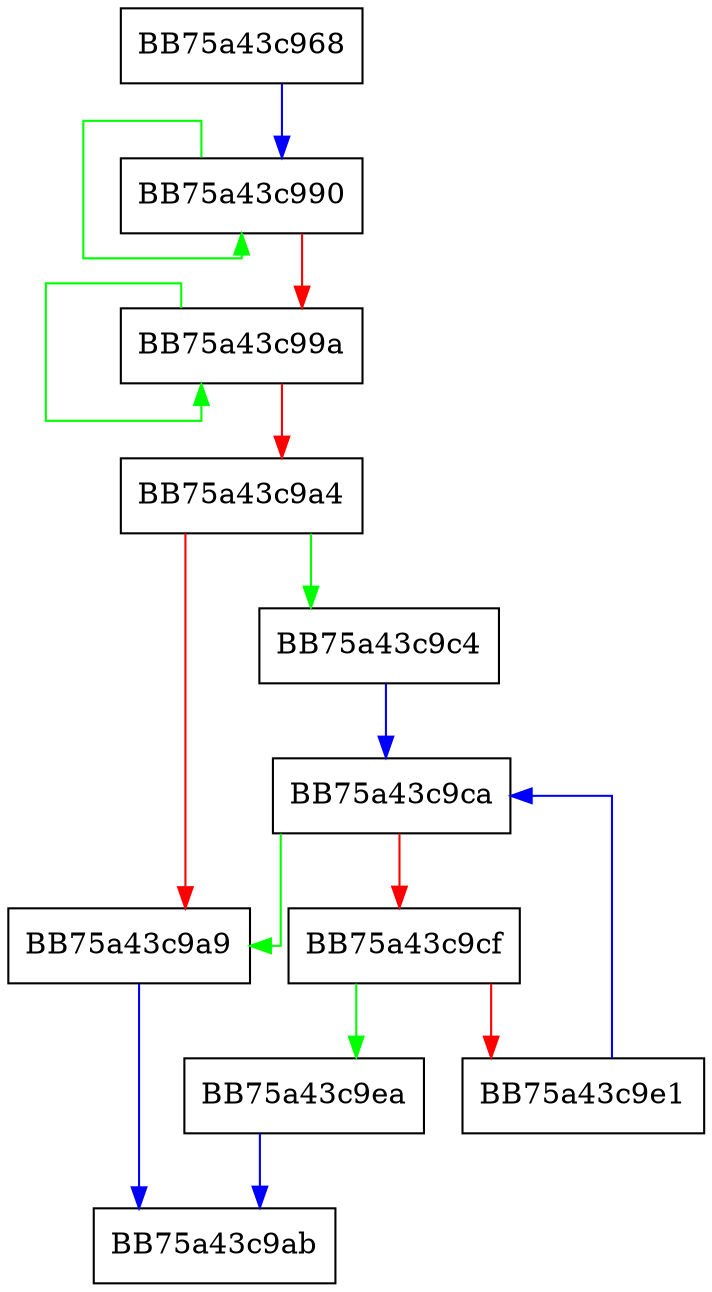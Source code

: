 digraph wcsistr {
  node [shape="box"];
  graph [splines=ortho];
  BB75a43c968 -> BB75a43c990 [color="blue"];
  BB75a43c990 -> BB75a43c990 [color="green"];
  BB75a43c990 -> BB75a43c99a [color="red"];
  BB75a43c99a -> BB75a43c99a [color="green"];
  BB75a43c99a -> BB75a43c9a4 [color="red"];
  BB75a43c9a4 -> BB75a43c9c4 [color="green"];
  BB75a43c9a4 -> BB75a43c9a9 [color="red"];
  BB75a43c9a9 -> BB75a43c9ab [color="blue"];
  BB75a43c9c4 -> BB75a43c9ca [color="blue"];
  BB75a43c9ca -> BB75a43c9a9 [color="green"];
  BB75a43c9ca -> BB75a43c9cf [color="red"];
  BB75a43c9cf -> BB75a43c9ea [color="green"];
  BB75a43c9cf -> BB75a43c9e1 [color="red"];
  BB75a43c9e1 -> BB75a43c9ca [color="blue"];
  BB75a43c9ea -> BB75a43c9ab [color="blue"];
}